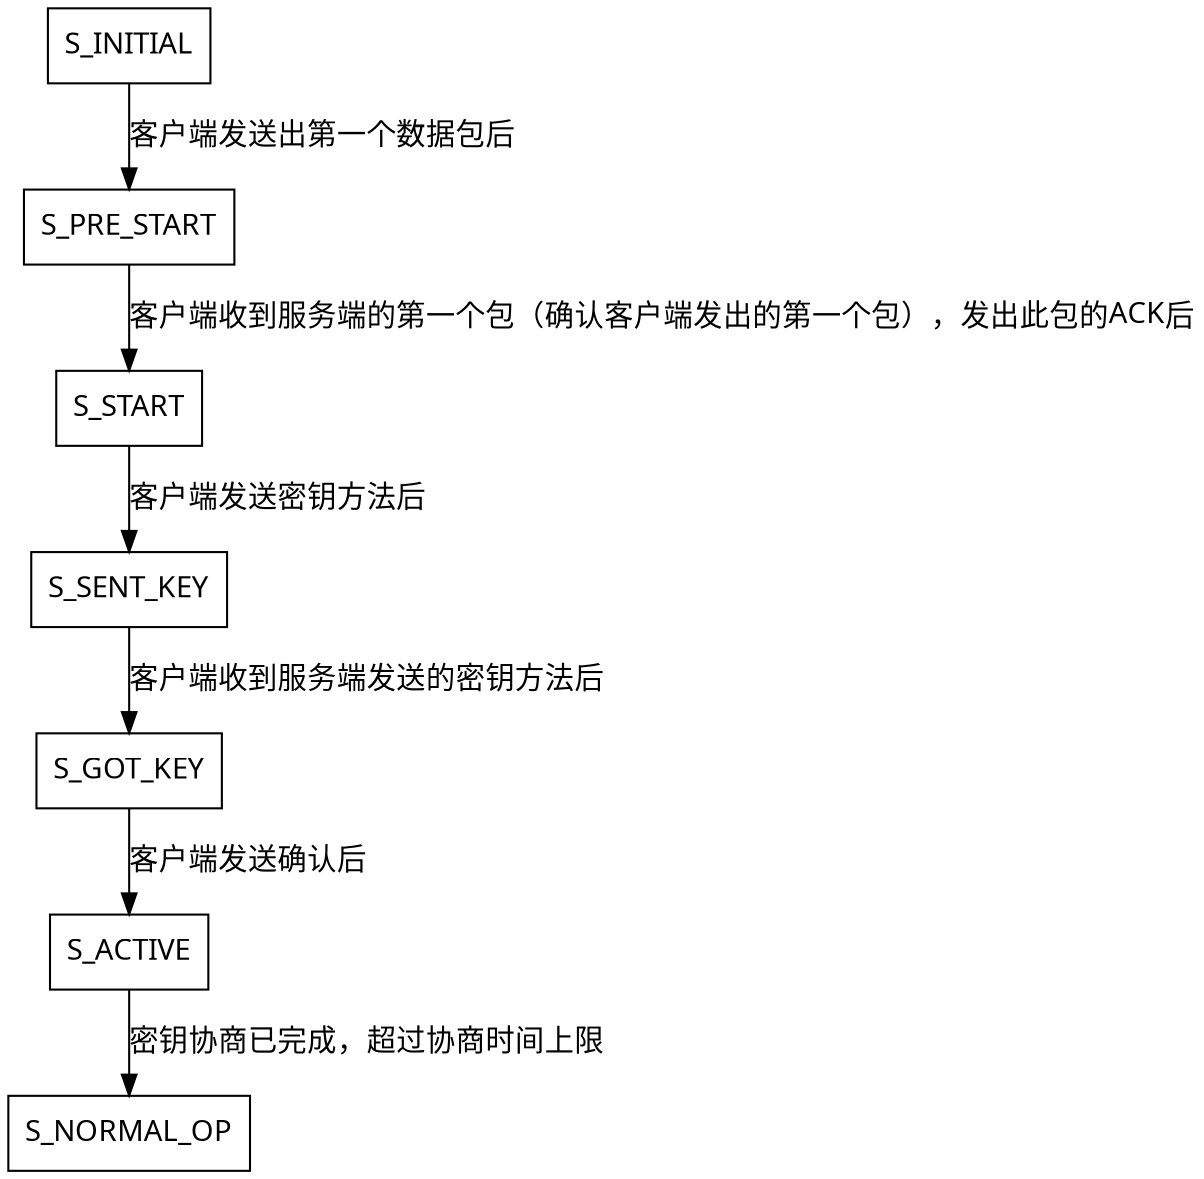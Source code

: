 digraph G {
	edge [fontname="FangSong"]; 
	node [shape=box, fontname="FangSong" size="20,20"];
	S_INITIAL -> S_PRE_START [label="客户端发送出第一个数据包后"];
	S_PRE_START -> S_START [label="客户端收到服务端的第一个包（确认客户端发出的第一个包），发出此包的ACK后"];
	S_START -> S_SENT_KEY [label="客户端发送密钥方法后"];
	S_SENT_KEY -> S_GOT_KEY [label="客户端收到服务端发送的密钥方法后"];
	S_GOT_KEY -> S_ACTIVE [label="客户端发送确认后"];
    S_ACTIVE -> S_NORMAL_OP [label="密钥协商已完成，超过协商时间上限"];

}

